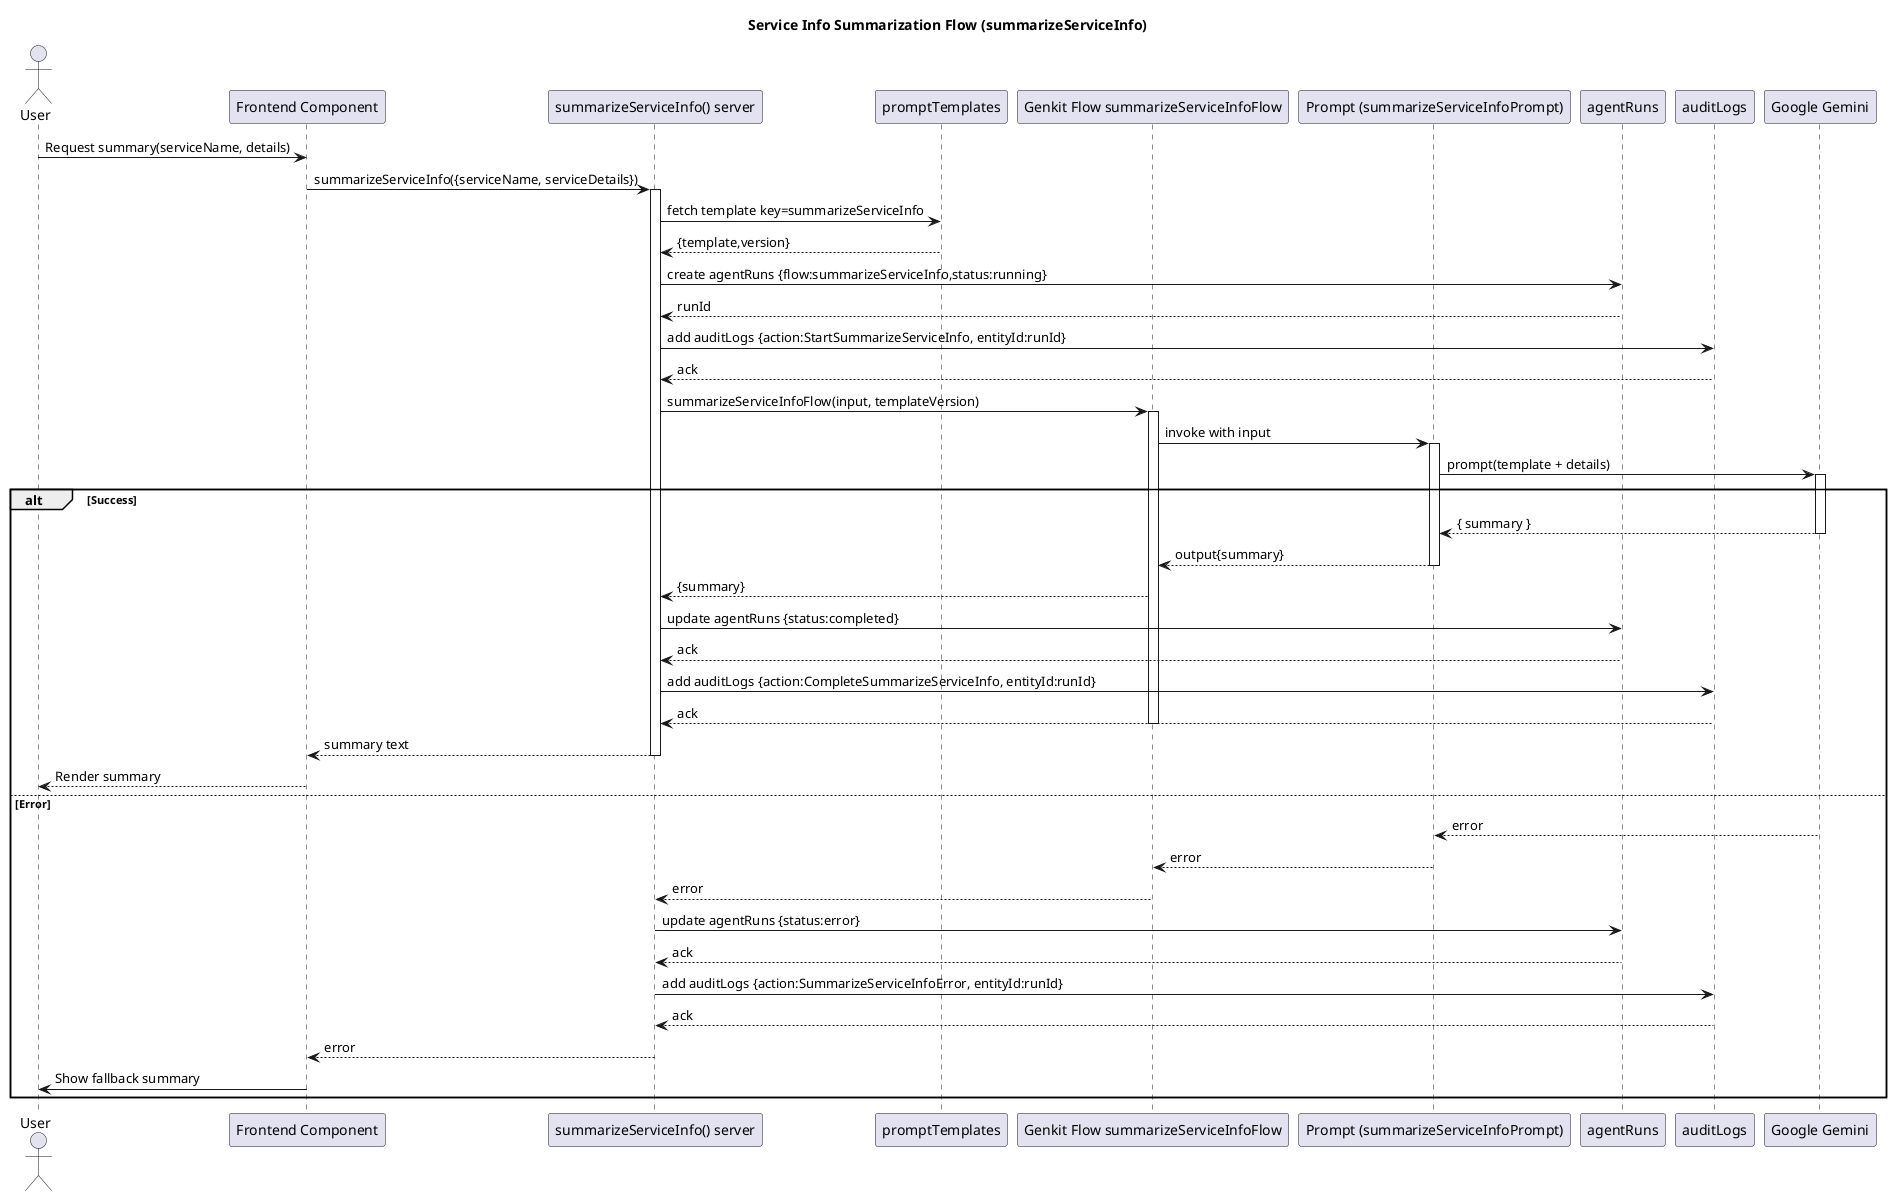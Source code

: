 @startuml summarize_service_info_flow
title Service Info Summarization Flow (summarizeServiceInfo)
' =====================================================================
' Service Info Summarization Flow (summarizeServiceInfo)
' =====================================================================
actor User
participant FE as "Frontend Component"
participant "summarizeServiceInfo() server" as Svc
participant PT as "promptTemplates"
participant "Genkit Flow summarizeServiceInfoFlow" as Flow
participant "Prompt (summarizeServiceInfoPrompt)" as Prompt
participant AR as "agentRuns"
participant AUD as "auditLogs"
participant LLM as "Google Gemini"

User -> FE: Request summary(serviceName, details)
FE -> Svc: summarizeServiceInfo({serviceName, serviceDetails})
activate Svc
Svc -> PT: fetch template key=summarizeServiceInfo
PT --> Svc: {template,version}
Svc -> AR: create agentRuns {flow:summarizeServiceInfo,status:running}
AR --> Svc: runId
Svc -> AUD: add auditLogs {action:StartSummarizeServiceInfo, entityId:runId}
AUD --> Svc: ack
Svc -> Flow: summarizeServiceInfoFlow(input, templateVersion)
activate Flow
Flow -> Prompt: invoke with input
activate Prompt
Prompt -> LLM: prompt(template + details)
activate LLM
alt Success
	LLM --> Prompt: { summary }
	deactivate LLM
	Prompt --> Flow: output{summary}
	deactivate Prompt
	Flow --> Svc: {summary}
	Svc -> AR: update agentRuns {status:completed}
	AR --> Svc: ack
	Svc -> AUD: add auditLogs {action:CompleteSummarizeServiceInfo, entityId:runId}
	AUD --> Svc: ack
	deactivate Flow
	Svc --> FE: summary text
	deactivate Svc
	FE --> User: Render summary
else Error
	LLM --> Prompt: error
	deactivate LLM
	Prompt --> Flow: error
	deactivate Prompt
	Flow --> Svc: error
	Svc -> AR: update agentRuns {status:error}
	AR --> Svc: ack
	Svc -> AUD: add auditLogs {action:SummarizeServiceInfoError, entityId:runId}
	AUD --> Svc: ack
	deactivate Flow
	Svc --> FE: error
	deactivate Svc
	FE -> User: Show fallback summary
end
@enduml
